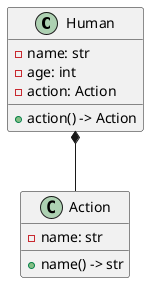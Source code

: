 @startuml
class Human{
    -name: str
    -age: int
    -action: Action
    +action() -> Action
}
class Action{
    -name: str
    +name() -> str
}

Human *-- Action
@enduml